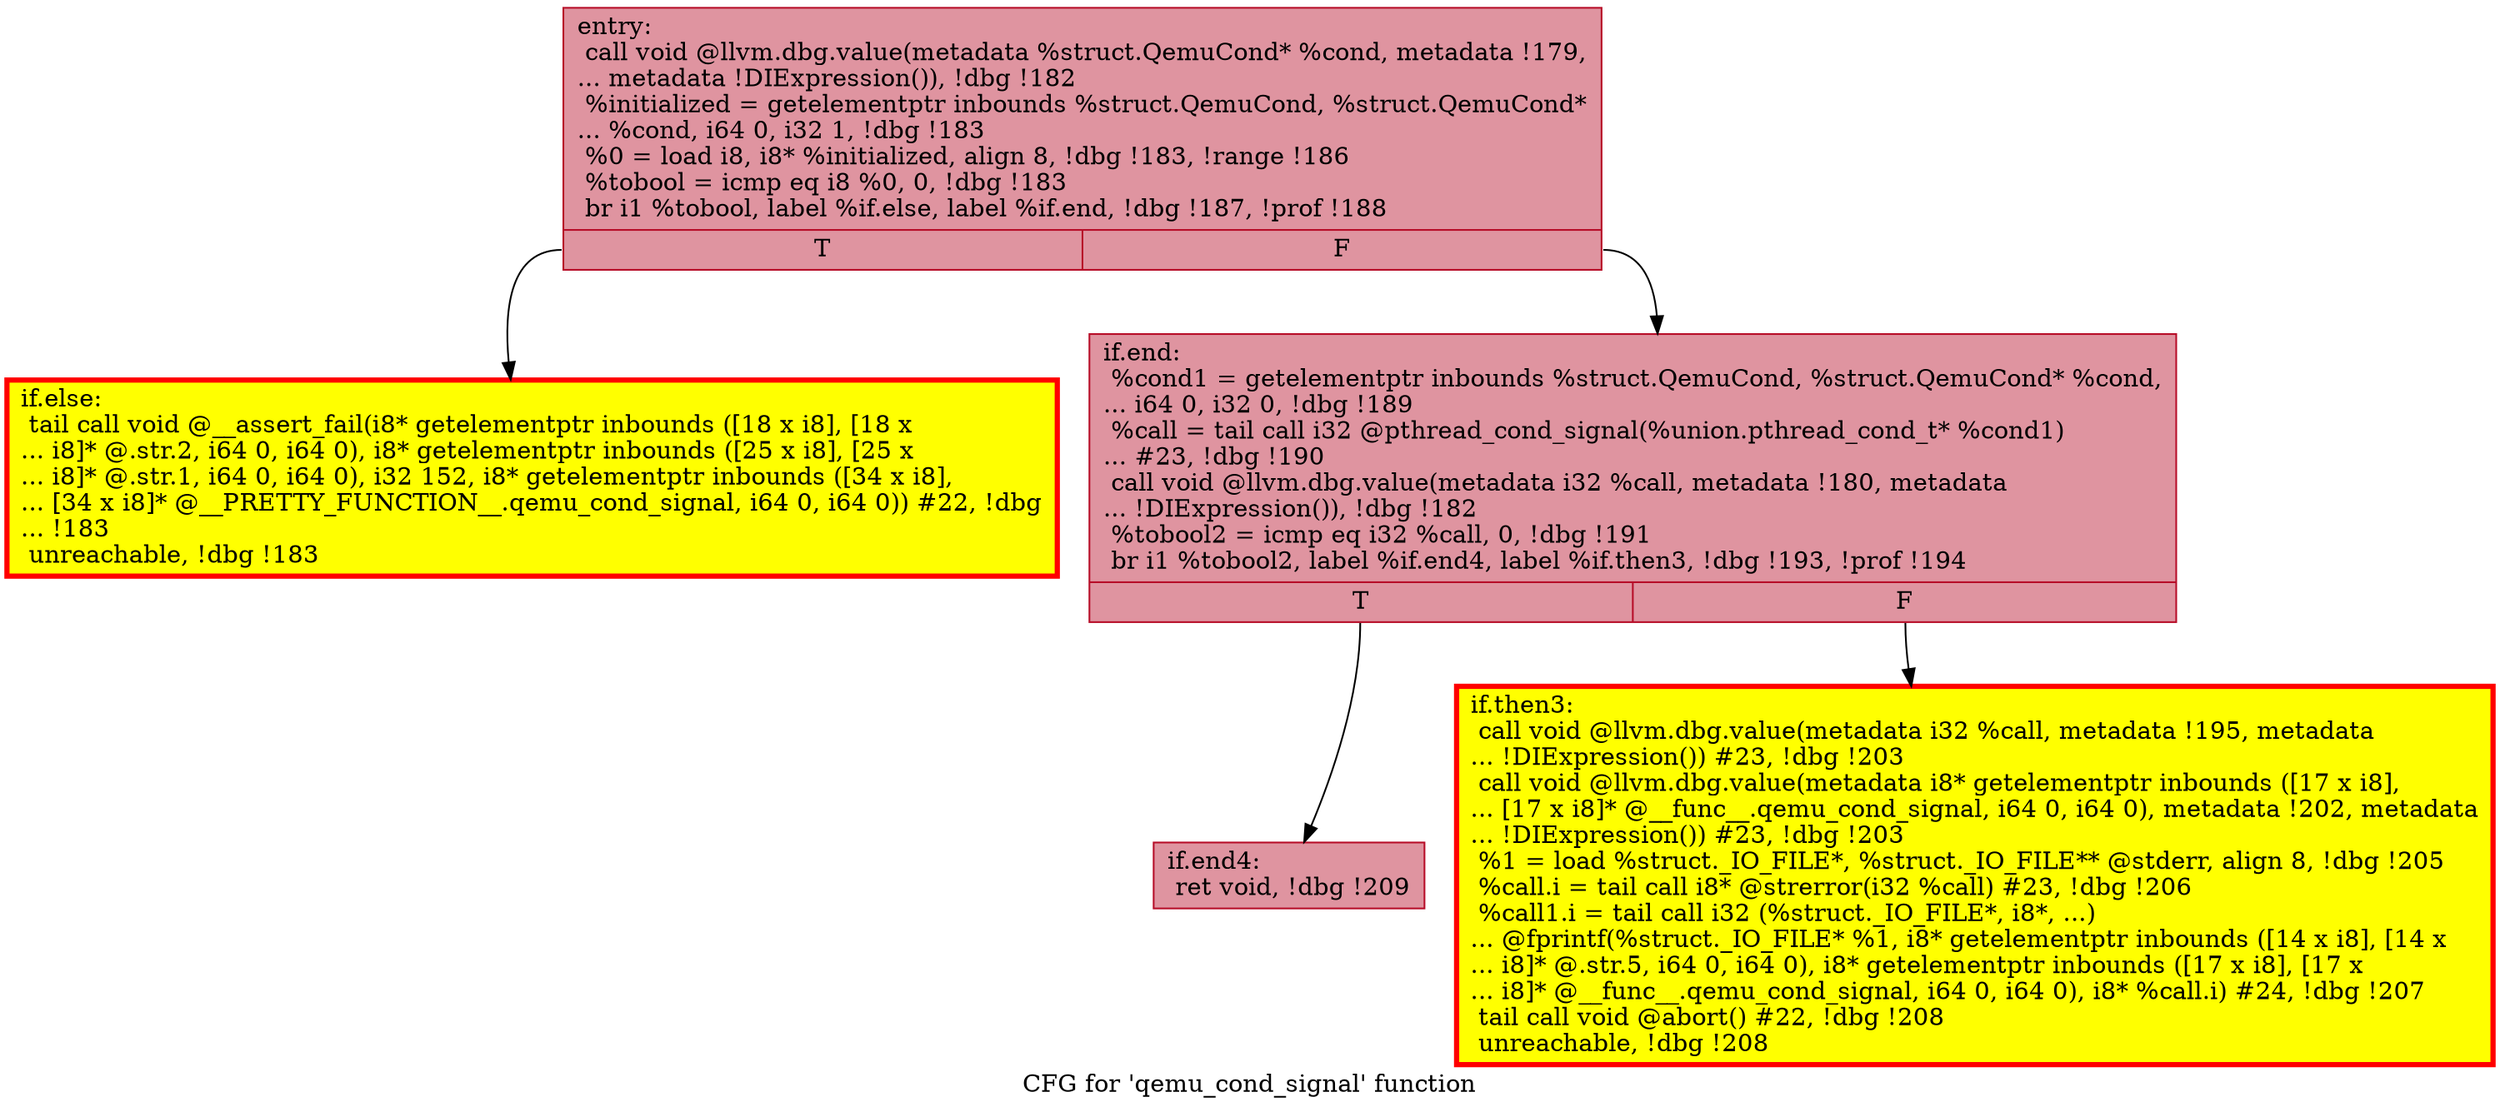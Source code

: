digraph "CFG for 'qemu_cond_signal' function" {
	label="CFG for 'qemu_cond_signal' function";

	Node0x5613f19e7940 [shape=record,color="#b70d28ff", style=filled, fillcolor="#b70d2870",label="{entry:\l  call void @llvm.dbg.value(metadata %struct.QemuCond* %cond, metadata !179,\l... metadata !DIExpression()), !dbg !182\l  %initialized = getelementptr inbounds %struct.QemuCond, %struct.QemuCond*\l... %cond, i64 0, i32 1, !dbg !183\l  %0 = load i8, i8* %initialized, align 8, !dbg !183, !range !186\l  %tobool = icmp eq i8 %0, 0, !dbg !183\l  br i1 %tobool, label %if.else, label %if.end, !dbg !187, !prof !188\l|{<s0>T|<s1>F}}"];
	Node0x5613f19e7940:s0 -> Node0x5613f19ec2e0;
	Node0x5613f19e7940:s1 -> Node0x5613f19ec290;
	Node0x5613f19ec2e0 [shape=record,penwidth=3.0, style="filled", color="red", fillcolor="yellow",label="{if.else:                                          \l  tail call void @__assert_fail(i8* getelementptr inbounds ([18 x i8], [18 x\l... i8]* @.str.2, i64 0, i64 0), i8* getelementptr inbounds ([25 x i8], [25 x\l... i8]* @.str.1, i64 0, i64 0), i32 152, i8* getelementptr inbounds ([34 x i8],\l... [34 x i8]* @__PRETTY_FUNCTION__.qemu_cond_signal, i64 0, i64 0)) #22, !dbg\l... !183\l  unreachable, !dbg !183\l}"];
	Node0x5613f19ec290 [shape=record,color="#b70d28ff", style=filled, fillcolor="#b70d2870",label="{if.end:                                           \l  %cond1 = getelementptr inbounds %struct.QemuCond, %struct.QemuCond* %cond,\l... i64 0, i32 0, !dbg !189\l  %call = tail call i32 @pthread_cond_signal(%union.pthread_cond_t* %cond1)\l... #23, !dbg !190\l  call void @llvm.dbg.value(metadata i32 %call, metadata !180, metadata\l... !DIExpression()), !dbg !182\l  %tobool2 = icmp eq i32 %call, 0, !dbg !191\l  br i1 %tobool2, label %if.end4, label %if.then3, !dbg !193, !prof !194\l|{<s0>T|<s1>F}}"];
	Node0x5613f19ec290:s0 -> Node0x5613f19ed4a0;
	Node0x5613f19ec290:s1 -> Node0x5613f19ec8e0;
	Node0x5613f19ec8e0 [shape=record,penwidth=3.0, style="filled", color="red", fillcolor="yellow",label="{if.then3:                                         \l  call void @llvm.dbg.value(metadata i32 %call, metadata !195, metadata\l... !DIExpression()) #23, !dbg !203\l  call void @llvm.dbg.value(metadata i8* getelementptr inbounds ([17 x i8],\l... [17 x i8]* @__func__.qemu_cond_signal, i64 0, i64 0), metadata !202, metadata\l... !DIExpression()) #23, !dbg !203\l  %1 = load %struct._IO_FILE*, %struct._IO_FILE** @stderr, align 8, !dbg !205\l  %call.i = tail call i8* @strerror(i32 %call) #23, !dbg !206\l  %call1.i = tail call i32 (%struct._IO_FILE*, i8*, ...)\l... @fprintf(%struct._IO_FILE* %1, i8* getelementptr inbounds ([14 x i8], [14 x\l... i8]* @.str.5, i64 0, i64 0), i8* getelementptr inbounds ([17 x i8], [17 x\l... i8]* @__func__.qemu_cond_signal, i64 0, i64 0), i8* %call.i) #24, !dbg !207\l  tail call void @abort() #22, !dbg !208\l  unreachable, !dbg !208\l}"];
	Node0x5613f19ed4a0 [shape=record,color="#b70d28ff", style=filled, fillcolor="#b70d2870",label="{if.end4:                                          \l  ret void, !dbg !209\l}"];
}
